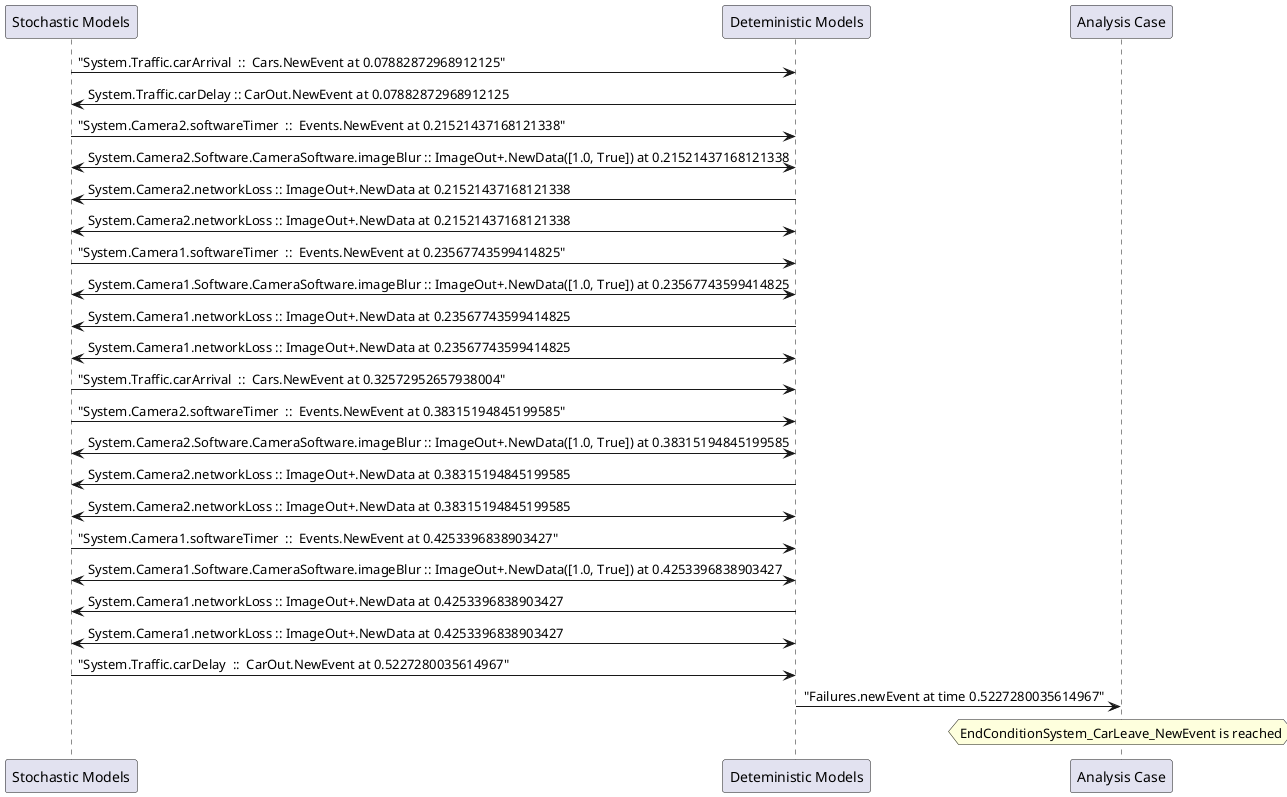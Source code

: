 
	@startuml
	participant "Stochastic Models" as stochmodel
	participant "Deteministic Models" as detmodel
	participant "Analysis Case" as analysis
	{6596_stop} stochmodel -> detmodel : "System.Traffic.carArrival  ::  Cars.NewEvent at 0.07882872968912125"
{6608_start} detmodel -> stochmodel : System.Traffic.carDelay :: CarOut.NewEvent at 0.07882872968912125
{6580_stop} stochmodel -> detmodel : "System.Camera2.softwareTimer  ::  Events.NewEvent at 0.21521437168121338"
detmodel <-> stochmodel : System.Camera2.Software.CameraSoftware.imageBlur :: ImageOut+.NewData([1.0, True]) at 0.21521437168121338
detmodel -> stochmodel : System.Camera2.networkLoss :: ImageOut+.NewData at 0.21521437168121338
detmodel <-> stochmodel : System.Camera2.networkLoss :: ImageOut+.NewData at 0.21521437168121338
{6564_stop} stochmodel -> detmodel : "System.Camera1.softwareTimer  ::  Events.NewEvent at 0.23567743599414825"
detmodel <-> stochmodel : System.Camera1.Software.CameraSoftware.imageBlur :: ImageOut+.NewData([1.0, True]) at 0.23567743599414825
detmodel -> stochmodel : System.Camera1.networkLoss :: ImageOut+.NewData at 0.23567743599414825
detmodel <-> stochmodel : System.Camera1.networkLoss :: ImageOut+.NewData at 0.23567743599414825
{6597_stop} stochmodel -> detmodel : "System.Traffic.carArrival  ::  Cars.NewEvent at 0.32572952657938004"
{6581_stop} stochmodel -> detmodel : "System.Camera2.softwareTimer  ::  Events.NewEvent at 0.38315194845199585"
detmodel <-> stochmodel : System.Camera2.Software.CameraSoftware.imageBlur :: ImageOut+.NewData([1.0, True]) at 0.38315194845199585
detmodel -> stochmodel : System.Camera2.networkLoss :: ImageOut+.NewData at 0.38315194845199585
detmodel <-> stochmodel : System.Camera2.networkLoss :: ImageOut+.NewData at 0.38315194845199585
{6565_stop} stochmodel -> detmodel : "System.Camera1.softwareTimer  ::  Events.NewEvent at 0.4253396838903427"
detmodel <-> stochmodel : System.Camera1.Software.CameraSoftware.imageBlur :: ImageOut+.NewData([1.0, True]) at 0.4253396838903427
detmodel -> stochmodel : System.Camera1.networkLoss :: ImageOut+.NewData at 0.4253396838903427
detmodel <-> stochmodel : System.Camera1.networkLoss :: ImageOut+.NewData at 0.4253396838903427
{6608_stop} stochmodel -> detmodel : "System.Traffic.carDelay  ::  CarOut.NewEvent at 0.5227280035614967"
{6608_start} <-> {6608_stop} : delay
detmodel -> analysis : "Failures.newEvent at time 0.5227280035614967"
hnote over analysis 
EndConditionSystem_CarLeave_NewEvent is reached
endnote
@enduml